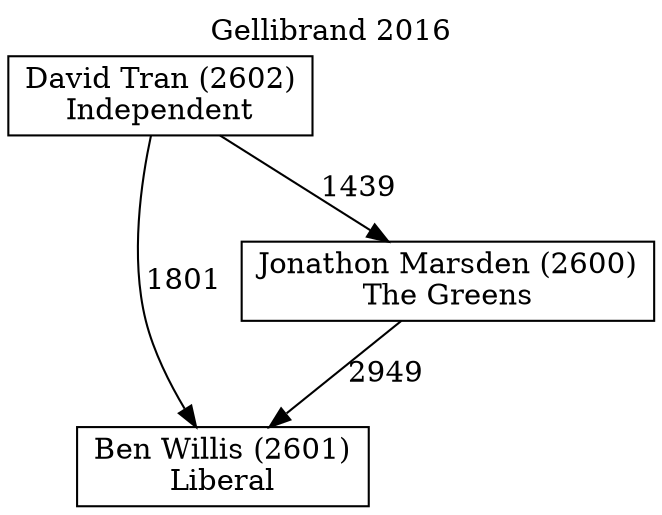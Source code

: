// House preference flow
digraph "Ben Willis (2601)_Gellibrand_2016" {
	graph [label="Gellibrand 2016" labelloc=t mclimit=10]
	node [shape=box]
	"Ben Willis (2601)" [label="Ben Willis (2601)
Liberal"]
	"Jonathon Marsden (2600)" [label="Jonathon Marsden (2600)
The Greens"]
	"David Tran (2602)" [label="David Tran (2602)
Independent"]
	"Jonathon Marsden (2600)" -> "Ben Willis (2601)" [label=2949]
	"David Tran (2602)" -> "Jonathon Marsden (2600)" [label=1439]
	"David Tran (2602)" -> "Ben Willis (2601)" [label=1801]
}
